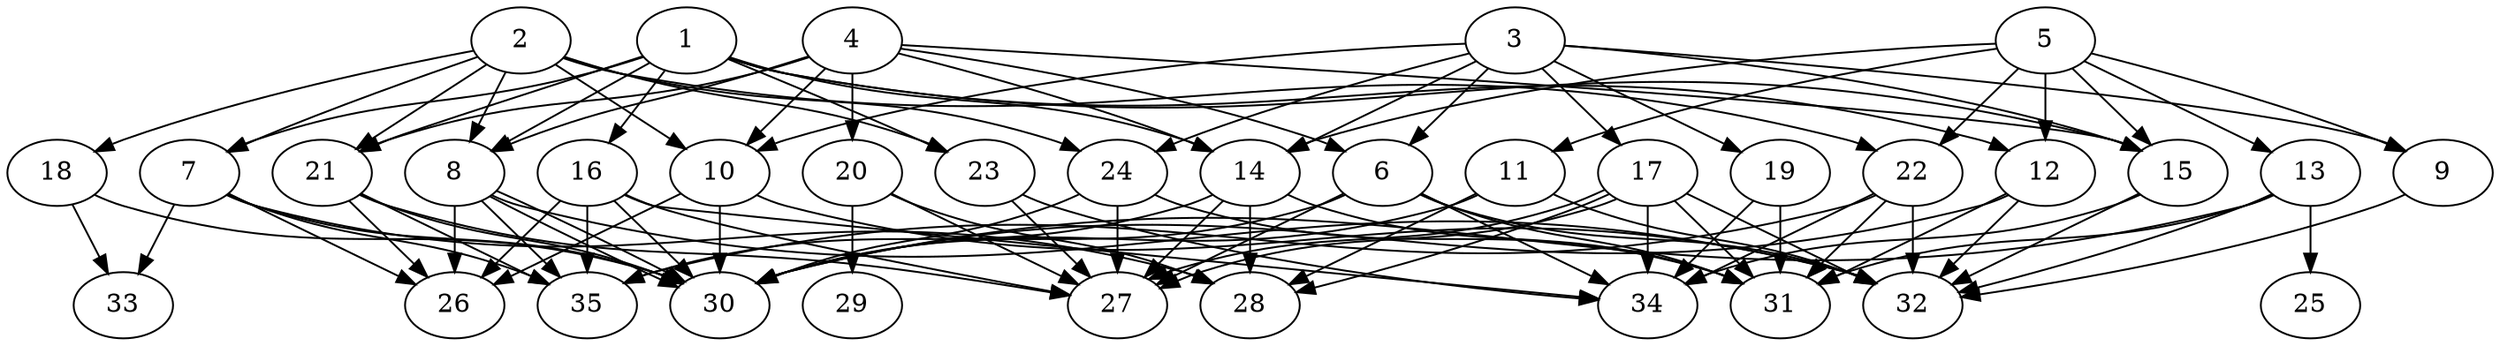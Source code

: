 // DAG (tier=3-complex, mode=compute, n=35, ccr=0.467, fat=0.707, density=0.699, regular=0.274, jump=0.301, mindata=1048576, maxdata=16777216)
// DAG automatically generated by daggen at Sun Aug 24 16:33:34 2025
// /home/ermia/Project/Environments/daggen/bin/daggen --dot --ccr 0.467 --fat 0.707 --regular 0.274 --density 0.699 --jump 0.301 --mindata 1048576 --maxdata 16777216 -n 35 
digraph G {
  1 [size="1232719734711689150464", alpha="0.07", expect_size="616359867355844575232"]
  1 -> 7 [size ="919742424547328"]
  1 -> 8 [size ="919742424547328"]
  1 -> 12 [size ="919742424547328"]
  1 -> 14 [size ="919742424547328"]
  1 -> 15 [size ="919742424547328"]
  1 -> 16 [size ="919742424547328"]
  1 -> 21 [size ="919742424547328"]
  1 -> 23 [size ="919742424547328"]
  2 [size="1203693917073703424", alpha="0.07", expect_size="601846958536851712"]
  2 -> 7 [size ="1068678200164352"]
  2 -> 8 [size ="1068678200164352"]
  2 -> 10 [size ="1068678200164352"]
  2 -> 18 [size ="1068678200164352"]
  2 -> 21 [size ="1068678200164352"]
  2 -> 22 [size ="1068678200164352"]
  2 -> 23 [size ="1068678200164352"]
  2 -> 24 [size ="1068678200164352"]
  3 [size="4133201788351278", alpha="0.18", expect_size="2066600894175639"]
  3 -> 6 [size ="86490918944768"]
  3 -> 9 [size ="86490918944768"]
  3 -> 10 [size ="86490918944768"]
  3 -> 14 [size ="86490918944768"]
  3 -> 15 [size ="86490918944768"]
  3 -> 17 [size ="86490918944768"]
  3 -> 19 [size ="86490918944768"]
  3 -> 24 [size ="86490918944768"]
  4 [size="3197706874809161216", alpha="0.18", expect_size="1598853437404580608"]
  4 -> 6 [size ="1831486261035008"]
  4 -> 8 [size ="1831486261035008"]
  4 -> 10 [size ="1831486261035008"]
  4 -> 14 [size ="1831486261035008"]
  4 -> 15 [size ="1831486261035008"]
  4 -> 20 [size ="1831486261035008"]
  4 -> 21 [size ="1831486261035008"]
  5 [size="2836134922489248256", alpha="0.05", expect_size="1418067461244624128"]
  5 -> 9 [size ="1294413250691072"]
  5 -> 11 [size ="1294413250691072"]
  5 -> 12 [size ="1294413250691072"]
  5 -> 13 [size ="1294413250691072"]
  5 -> 14 [size ="1294413250691072"]
  5 -> 15 [size ="1294413250691072"]
  5 -> 22 [size ="1294413250691072"]
  6 [size="6970198561590730", alpha="0.20", expect_size="3485099280795365"]
  6 -> 27 [size ="357916938862592"]
  6 -> 30 [size ="357916938862592"]
  6 -> 31 [size ="357916938862592"]
  6 -> 32 [size ="357916938862592"]
  6 -> 34 [size ="357916938862592"]
  7 [size="4547770432738740", alpha="0.06", expect_size="2273885216369370"]
  7 -> 26 [size ="114964228472832"]
  7 -> 28 [size ="114964228472832"]
  7 -> 30 [size ="114964228472832"]
  7 -> 33 [size ="114964228472832"]
  7 -> 35 [size ="114964228472832"]
  8 [size="12056114932993486", alpha="0.06", expect_size="6028057466496743"]
  8 -> 26 [size ="1129355015094272"]
  8 -> 30 [size ="1129355015094272"]
  8 -> 30 [size ="1129355015094272"]
  8 -> 32 [size ="1129355015094272"]
  8 -> 35 [size ="1129355015094272"]
  9 [size="16959063013715869696", alpha="0.15", expect_size="8479531506857934848"]
  9 -> 32 [size ="52806966837248"]
  10 [size="14327583135065156", alpha="0.12", expect_size="7163791567532578"]
  10 -> 26 [size ="596842958028800"]
  10 -> 30 [size ="596842958028800"]
  10 -> 32 [size ="596842958028800"]
  11 [size="4673250360735607816192", alpha="0.18", expect_size="2336625180367803908096"]
  11 -> 28 [size ="2236159027576832"]
  11 -> 30 [size ="2236159027576832"]
  11 -> 32 [size ="2236159027576832"]
  12 [size="13669748508196864000", alpha="0.17", expect_size="6834874254098432000"]
  12 -> 30 [size ="45736578252800"]
  12 -> 31 [size ="45736578252800"]
  12 -> 32 [size ="45736578252800"]
  13 [size="558070504987774784", alpha="0.02", expect_size="279035252493887392"]
  13 -> 25 [size ="1343002794524672"]
  13 -> 30 [size ="1343002794524672"]
  13 -> 31 [size ="1343002794524672"]
  13 -> 32 [size ="1343002794524672"]
  14 [size="90719307546994147328", alpha="0.08", expect_size="45359653773497073664"]
  14 -> 27 [size ="161518821834752"]
  14 -> 28 [size ="161518821834752"]
  14 -> 31 [size ="161518821834752"]
  14 -> 35 [size ="161518821834752"]
  15 [size="67693829955780608000", alpha="0.18", expect_size="33846914977890304000"]
  15 -> 32 [size ="132878906163200"]
  15 -> 34 [size ="132878906163200"]
  16 [size="10669073987388038", alpha="0.07", expect_size="5334536993694019"]
  16 -> 26 [size ="208040833843200"]
  16 -> 27 [size ="208040833843200"]
  16 -> 30 [size ="208040833843200"]
  16 -> 34 [size ="208040833843200"]
  16 -> 35 [size ="208040833843200"]
  17 [size="5587932874468212736", alpha="0.09", expect_size="2793966437234106368"]
  17 -> 27 [size ="2125528345608192"]
  17 -> 27 [size ="2125528345608192"]
  17 -> 28 [size ="2125528345608192"]
  17 -> 31 [size ="2125528345608192"]
  17 -> 32 [size ="2125528345608192"]
  17 -> 34 [size ="2125528345608192"]
  18 [size="64690141426400568", alpha="0.02", expect_size="32345070713200284"]
  18 -> 30 [size ="70937961562112"]
  18 -> 33 [size ="70937961562112"]
  19 [size="2624819104294019006464", alpha="0.18", expect_size="1312409552147009503232"]
  19 -> 31 [size ="1522262582755328"]
  19 -> 34 [size ="1522262582755328"]
  20 [size="1548476365653890039808", alpha="0.09", expect_size="774238182826945019904"]
  20 -> 27 [size ="1070762223992832"]
  20 -> 28 [size ="1070762223992832"]
  20 -> 29 [size ="1070762223992832"]
  21 [size="82335212545131664", alpha="0.01", expect_size="41167606272565832"]
  21 -> 26 [size ="1549048079187968"]
  21 -> 27 [size ="1549048079187968"]
  21 -> 30 [size ="1549048079187968"]
  21 -> 35 [size ="1549048079187968"]
  22 [size="1002477432332386304", alpha="0.13", expect_size="501238716166193152"]
  22 -> 31 [size ="498394581696512"]
  22 -> 32 [size ="498394581696512"]
  22 -> 34 [size ="498394581696512"]
  22 -> 35 [size ="498394581696512"]
  23 [size="3004175601269162901504", alpha="0.02", expect_size="1502087800634581450752"]
  23 -> 27 [size ="1665610807246848"]
  23 -> 34 [size ="1665610807246848"]
  24 [size="4275282616060578304", alpha="0.18", expect_size="2137641308030289152"]
  24 -> 27 [size ="1909900829523968"]
  24 -> 30 [size ="1909900829523968"]
  24 -> 31 [size ="1909900829523968"]
  25 [size="830397397656022286336", alpha="0.13", expect_size="415198698828011143168"]
  26 [size="2292822198513574912", alpha="0.13", expect_size="1146411099256787456"]
  27 [size="1940178710632071168", alpha="0.14", expect_size="970089355316035584"]
  28 [size="1087652739358568480768", alpha="0.08", expect_size="543826369679284240384"]
  29 [size="1259940824481000", alpha="0.10", expect_size="629970412240500"]
  30 [size="176992395631618162688", alpha="0.03", expect_size="88496197815809081344"]
  31 [size="23479717868419852", alpha="0.19", expect_size="11739858934209926"]
  32 [size="14093271198983496", alpha="0.17", expect_size="7046635599491748"]
  33 [size="192171898094279808", alpha="0.02", expect_size="96085949047139904"]
  34 [size="874049846914837504", alpha="0.12", expect_size="437024923457418752"]
  35 [size="7815579553631305728", alpha="0.13", expect_size="3907789776815652864"]
}
